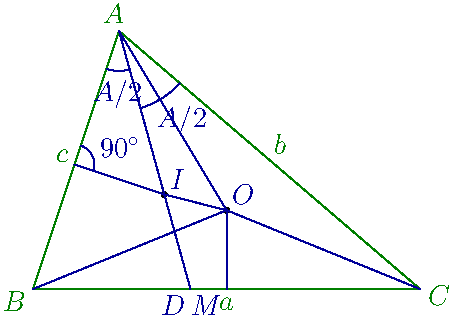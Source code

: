 settings.outformat = "png";
defaultpen(fontsize(14pt));
import geometry;

size(8cm);

pair a = (0,3);
pair b = (-1,0);
pair c = (3.5,0);
triangle t = triangle(a,b,c);
show(t, 0.5*green);
pair cc = circumcenter(t);
pair i = incenter(t);
dot(cc);
dot(i);
draw(cc -- a, 0.6*blue);
draw(cc -- b, 0.6*blue);
draw(cc -- c, 0.6*blue);
draw(cc -- i, 0.6*blue);
line l = perpendicular(cc, line(b, c));
draw(cc -- intersectionpoint(l, line(b,c)), 0.6*blue);
line m = line(a, i);
draw(a -- intersectionpoint(m, line(b,c)), 0.6*blue);
line n = perpendicular(i, line(b, a));
draw(i -- intersectionpoint(n, line(b,a)), 0.6*blue);
markangle("$A/2$", radius=20, b,a,i, 0.6*blue);
markangle("$A/2$", radius=40, i,a,c, 0.6*blue);
label("$O$", cc, align=NE, 0.6*blue);
label("$I$", i, align=NE, 0.6*blue);
markangle("$90^\circ$", radius=10, i,intersectionpoint(n, line(b,a)),a, 0.6*blue);
label("$M$", intersectionpoint(l, line(b,c)), align=SW, 0.6*blue);
draw("$D$", intersectionpoint(m, line(b,c)), align=SW, 0.6*blue);
